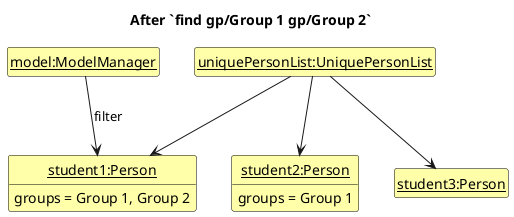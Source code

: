 @startuml
'https://plantuml.com/class-diagram

hide circle
hide methods
hide empty members

skinparam ClassFontColor #000000
skinparam ClassBorderColor #000000
skinparam ClassBackgroundColor #FFFFAA

title After `find gp/Group 1 gp/Group 2`

class uniquePersonList as "<u>uniquePersonList:UniquePersonList</u>"
class model as "<u>model:ModelManager</u>"
class student1 as "<u>student1:Person</u>" {
    groups = Group 1, Group 2
}
class student2 as "<u>student2:Person</u>" {
    groups = Group 1
}
class student3 as "<u>student3:Person</u>"

student1 -[hidden]right-> student2
student2 -[hidden]right-> student3

uniquePersonList -down-> student1
uniquePersonList -down-> student2
uniquePersonList -down-> student3

model -down-> student1: filter

@enduml
